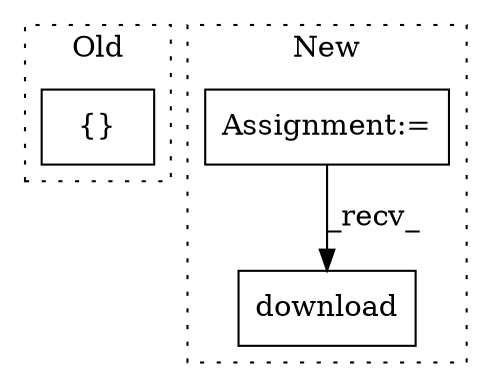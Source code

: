 digraph G {
subgraph cluster0 {
1 [label="{}" a="4" s="4824,4878" l="1,1" shape="box"];
label = "Old";
style="dotted";
}
subgraph cluster1 {
2 [label="download" a="32" s="4989,5030" l="9,1" shape="box"];
3 [label="Assignment:=" a="7" s="4528" l="4" shape="box"];
label = "New";
style="dotted";
}
3 -> 2 [label="_recv_"];
}